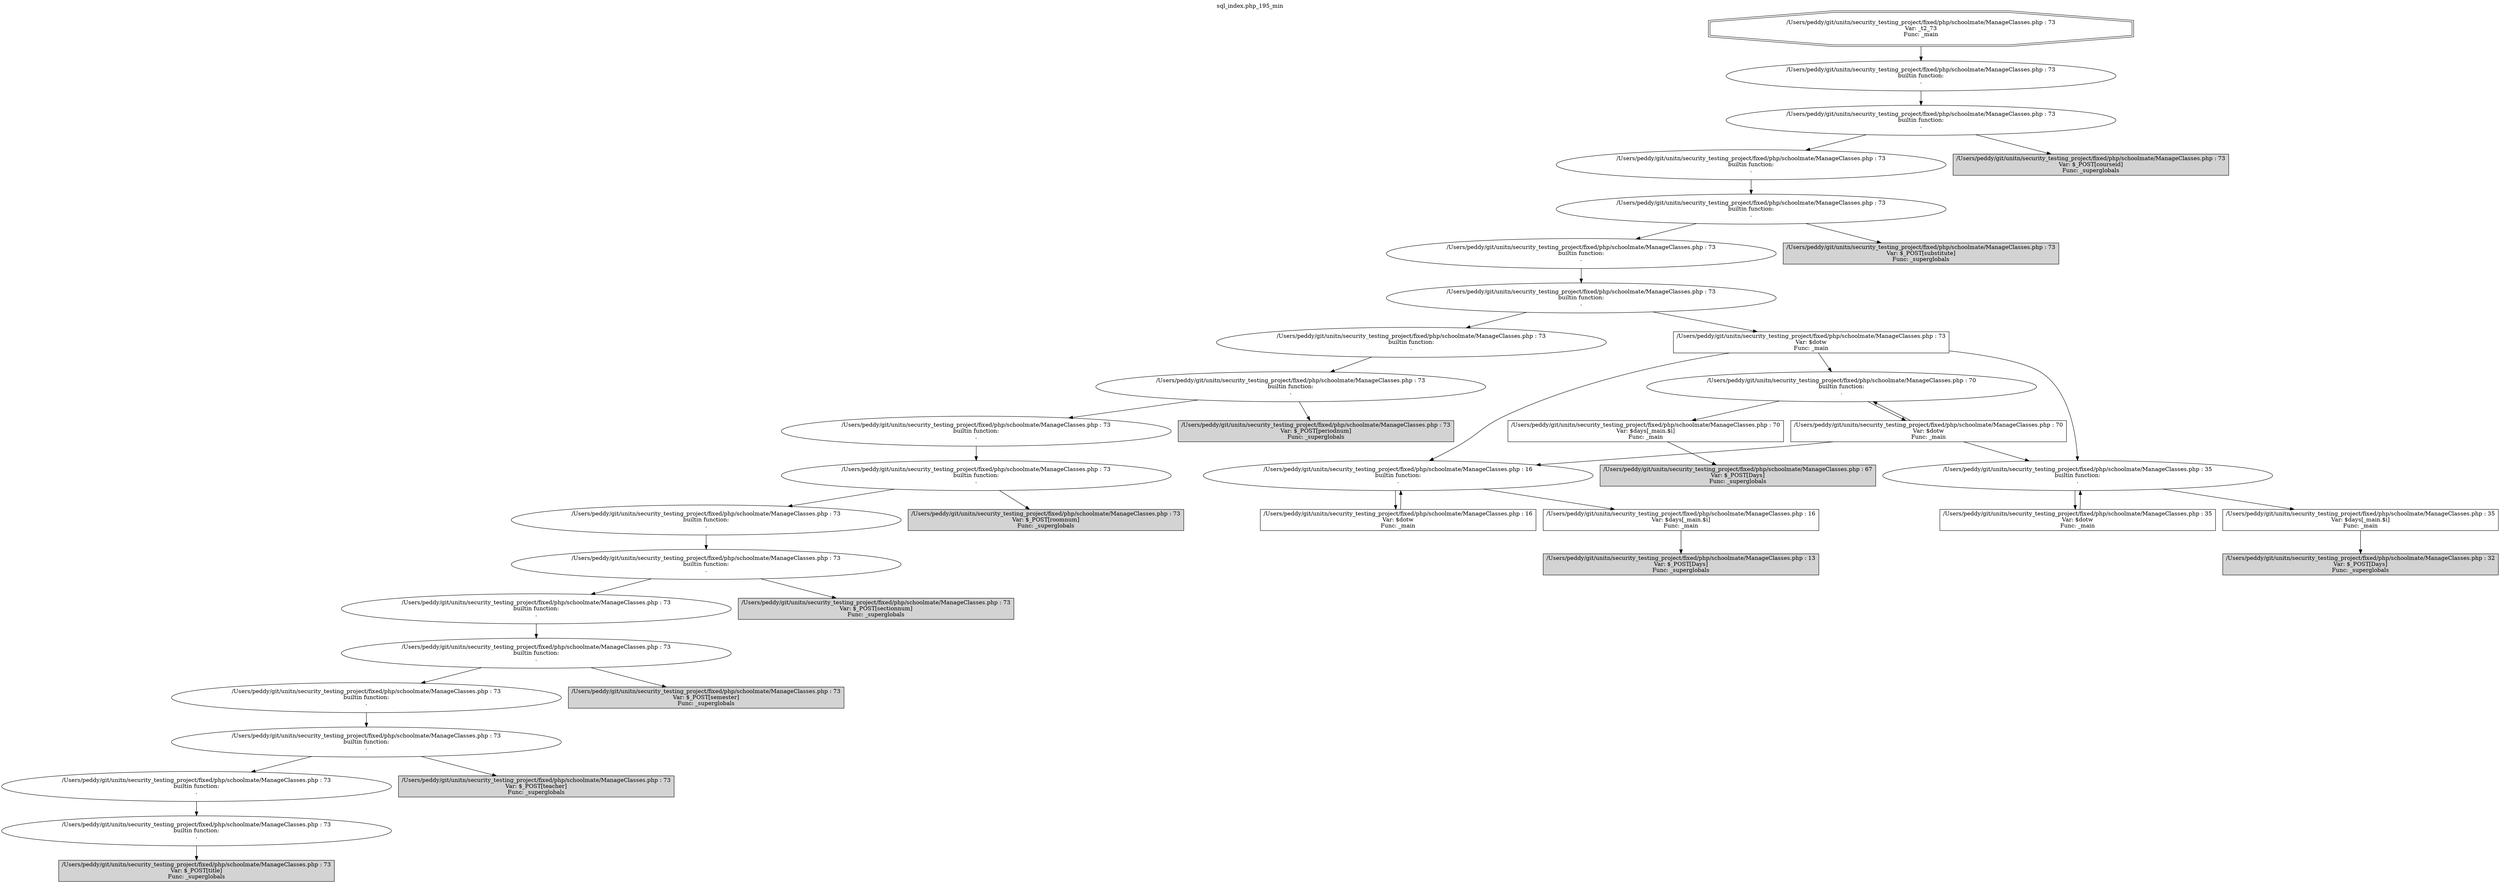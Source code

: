 digraph cfg {
  label="sql_index.php_195_min";
  labelloc=t;
  n1 [shape=doubleoctagon, label="/Users/peddy/git/unitn/security_testing_project/fixed/php/schoolmate/ManageClasses.php : 73\nVar: _t2_73\nFunc: _main\n"];
  n2 [shape=ellipse, label="/Users/peddy/git/unitn/security_testing_project/fixed/php/schoolmate/ManageClasses.php : 73\nbuiltin function:\n.\n"];
  n3 [shape=ellipse, label="/Users/peddy/git/unitn/security_testing_project/fixed/php/schoolmate/ManageClasses.php : 73\nbuiltin function:\n.\n"];
  n4 [shape=ellipse, label="/Users/peddy/git/unitn/security_testing_project/fixed/php/schoolmate/ManageClasses.php : 73\nbuiltin function:\n.\n"];
  n5 [shape=ellipse, label="/Users/peddy/git/unitn/security_testing_project/fixed/php/schoolmate/ManageClasses.php : 73\nbuiltin function:\n.\n"];
  n6 [shape=ellipse, label="/Users/peddy/git/unitn/security_testing_project/fixed/php/schoolmate/ManageClasses.php : 73\nbuiltin function:\n.\n"];
  n7 [shape=ellipse, label="/Users/peddy/git/unitn/security_testing_project/fixed/php/schoolmate/ManageClasses.php : 73\nbuiltin function:\n.\n"];
  n8 [shape=ellipse, label="/Users/peddy/git/unitn/security_testing_project/fixed/php/schoolmate/ManageClasses.php : 73\nbuiltin function:\n.\n"];
  n9 [shape=ellipse, label="/Users/peddy/git/unitn/security_testing_project/fixed/php/schoolmate/ManageClasses.php : 73\nbuiltin function:\n.\n"];
  n10 [shape=ellipse, label="/Users/peddy/git/unitn/security_testing_project/fixed/php/schoolmate/ManageClasses.php : 73\nbuiltin function:\n.\n"];
  n11 [shape=ellipse, label="/Users/peddy/git/unitn/security_testing_project/fixed/php/schoolmate/ManageClasses.php : 73\nbuiltin function:\n.\n"];
  n12 [shape=ellipse, label="/Users/peddy/git/unitn/security_testing_project/fixed/php/schoolmate/ManageClasses.php : 73\nbuiltin function:\n.\n"];
  n13 [shape=ellipse, label="/Users/peddy/git/unitn/security_testing_project/fixed/php/schoolmate/ManageClasses.php : 73\nbuiltin function:\n.\n"];
  n14 [shape=ellipse, label="/Users/peddy/git/unitn/security_testing_project/fixed/php/schoolmate/ManageClasses.php : 73\nbuiltin function:\n.\n"];
  n15 [shape=ellipse, label="/Users/peddy/git/unitn/security_testing_project/fixed/php/schoolmate/ManageClasses.php : 73\nbuiltin function:\n.\n"];
  n16 [shape=ellipse, label="/Users/peddy/git/unitn/security_testing_project/fixed/php/schoolmate/ManageClasses.php : 73\nbuiltin function:\n.\n"];
  n17 [shape=ellipse, label="/Users/peddy/git/unitn/security_testing_project/fixed/php/schoolmate/ManageClasses.php : 73\nbuiltin function:\n.\n"];
  n18 [shape=ellipse, label="/Users/peddy/git/unitn/security_testing_project/fixed/php/schoolmate/ManageClasses.php : 73\nbuiltin function:\n.\n"];
  n19 [shape=ellipse, label="/Users/peddy/git/unitn/security_testing_project/fixed/php/schoolmate/ManageClasses.php : 73\nbuiltin function:\n.\n"];
  n20 [shape=box, label="/Users/peddy/git/unitn/security_testing_project/fixed/php/schoolmate/ManageClasses.php : 73\nVar: $_POST[title]\nFunc: _superglobals\n",style=filled];
  n21 [shape=box, label="/Users/peddy/git/unitn/security_testing_project/fixed/php/schoolmate/ManageClasses.php : 73\nVar: $_POST[teacher]\nFunc: _superglobals\n",style=filled];
  n22 [shape=box, label="/Users/peddy/git/unitn/security_testing_project/fixed/php/schoolmate/ManageClasses.php : 73\nVar: $_POST[semester]\nFunc: _superglobals\n",style=filled];
  n23 [shape=box, label="/Users/peddy/git/unitn/security_testing_project/fixed/php/schoolmate/ManageClasses.php : 73\nVar: $_POST[sectionnum]\nFunc: _superglobals\n",style=filled];
  n24 [shape=box, label="/Users/peddy/git/unitn/security_testing_project/fixed/php/schoolmate/ManageClasses.php : 73\nVar: $_POST[roomnum]\nFunc: _superglobals\n",style=filled];
  n25 [shape=box, label="/Users/peddy/git/unitn/security_testing_project/fixed/php/schoolmate/ManageClasses.php : 73\nVar: $_POST[periodnum]\nFunc: _superglobals\n",style=filled];
  n26 [shape=box, label="/Users/peddy/git/unitn/security_testing_project/fixed/php/schoolmate/ManageClasses.php : 73\nVar: $dotw\nFunc: _main\n"];
  n27 [shape=ellipse, label="/Users/peddy/git/unitn/security_testing_project/fixed/php/schoolmate/ManageClasses.php : 35\nbuiltin function:\n.\n"];
  n28 [shape=box, label="/Users/peddy/git/unitn/security_testing_project/fixed/php/schoolmate/ManageClasses.php : 35\nVar: $dotw\nFunc: _main\n"];
  n29 [shape=box, label="/Users/peddy/git/unitn/security_testing_project/fixed/php/schoolmate/ManageClasses.php : 35\nVar: $days[_main.$i]\nFunc: _main\n"];
  n30 [shape=box, label="/Users/peddy/git/unitn/security_testing_project/fixed/php/schoolmate/ManageClasses.php : 32\nVar: $_POST[Days]\nFunc: _superglobals\n",style=filled];
  n31 [shape=ellipse, label="/Users/peddy/git/unitn/security_testing_project/fixed/php/schoolmate/ManageClasses.php : 70\nbuiltin function:\n.\n"];
  n32 [shape=box, label="/Users/peddy/git/unitn/security_testing_project/fixed/php/schoolmate/ManageClasses.php : 70\nVar: $dotw\nFunc: _main\n"];
  n33 [shape=ellipse, label="/Users/peddy/git/unitn/security_testing_project/fixed/php/schoolmate/ManageClasses.php : 16\nbuiltin function:\n.\n"];
  n34 [shape=box, label="/Users/peddy/git/unitn/security_testing_project/fixed/php/schoolmate/ManageClasses.php : 16\nVar: $dotw\nFunc: _main\n"];
  n35 [shape=box, label="/Users/peddy/git/unitn/security_testing_project/fixed/php/schoolmate/ManageClasses.php : 16\nVar: $days[_main.$i]\nFunc: _main\n"];
  n36 [shape=box, label="/Users/peddy/git/unitn/security_testing_project/fixed/php/schoolmate/ManageClasses.php : 13\nVar: $_POST[Days]\nFunc: _superglobals\n",style=filled];
  n37 [shape=box, label="/Users/peddy/git/unitn/security_testing_project/fixed/php/schoolmate/ManageClasses.php : 70\nVar: $days[_main.$i]\nFunc: _main\n"];
  n38 [shape=box, label="/Users/peddy/git/unitn/security_testing_project/fixed/php/schoolmate/ManageClasses.php : 67\nVar: $_POST[Days]\nFunc: _superglobals\n",style=filled];
  n39 [shape=box, label="/Users/peddy/git/unitn/security_testing_project/fixed/php/schoolmate/ManageClasses.php : 73\nVar: $_POST[substitute]\nFunc: _superglobals\n",style=filled];
  n40 [shape=box, label="/Users/peddy/git/unitn/security_testing_project/fixed/php/schoolmate/ManageClasses.php : 73\nVar: $_POST[courseid]\nFunc: _superglobals\n",style=filled];
  n1 -> n2;
  n2 -> n3;
  n3 -> n4;
  n3 -> n40;
  n4 -> n5;
  n5 -> n6;
  n5 -> n39;
  n6 -> n7;
  n7 -> n8;
  n7 -> n26;
  n8 -> n9;
  n9 -> n10;
  n9 -> n25;
  n10 -> n11;
  n11 -> n12;
  n11 -> n24;
  n12 -> n13;
  n13 -> n14;
  n13 -> n23;
  n14 -> n15;
  n15 -> n16;
  n15 -> n22;
  n16 -> n17;
  n17 -> n18;
  n17 -> n21;
  n18 -> n19;
  n19 -> n20;
  n26 -> n27;
  n26 -> n31;
  n26 -> n33;
  n27 -> n28;
  n27 -> n29;
  n28 -> n27;
  n29 -> n30;
  n31 -> n32;
  n31 -> n37;
  n32 -> n27;
  n32 -> n31;
  n32 -> n33;
  n33 -> n34;
  n33 -> n35;
  n34 -> n33;
  n35 -> n36;
  n37 -> n38;
}
